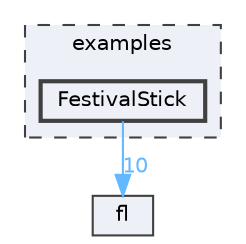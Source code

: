 digraph "/home/runner/work/FastLED/FastLED/examples/FestivalStick"
{
 // INTERACTIVE_SVG=YES
 // LATEX_PDF_SIZE
  bgcolor="transparent";
  edge [fontname=Helvetica,fontsize=10,labelfontname=Helvetica,labelfontsize=10];
  node [fontname=Helvetica,fontsize=10,shape=box,height=0.2,width=0.4];
  compound=true
  subgraph clusterdir_d28a4824dc47e487b107a5db32ef43c4 {
    graph [ bgcolor="#edf0f7", pencolor="grey25", label="examples", fontname=Helvetica,fontsize=10 style="filled,dashed", URL="dir_d28a4824dc47e487b107a5db32ef43c4.html",tooltip=""]
  dir_2e465c5b9ed57da8a7c891afc818c43b [label="FestivalStick", fillcolor="#edf0f7", color="grey25", style="filled,bold", URL="dir_2e465c5b9ed57da8a7c891afc818c43b.html",tooltip=""];
  }
  dir_4d1829fa9bd13d7db71e765b2707b248 [label="fl", fillcolor="#edf0f7", color="grey25", style="filled", URL="dir_4d1829fa9bd13d7db71e765b2707b248.html",tooltip=""];
  dir_2e465c5b9ed57da8a7c891afc818c43b->dir_4d1829fa9bd13d7db71e765b2707b248 [headlabel="10", labeldistance=1.5 headhref="dir_000028_000035.html" href="dir_000028_000035.html" color="steelblue1" fontcolor="steelblue1"];
}
